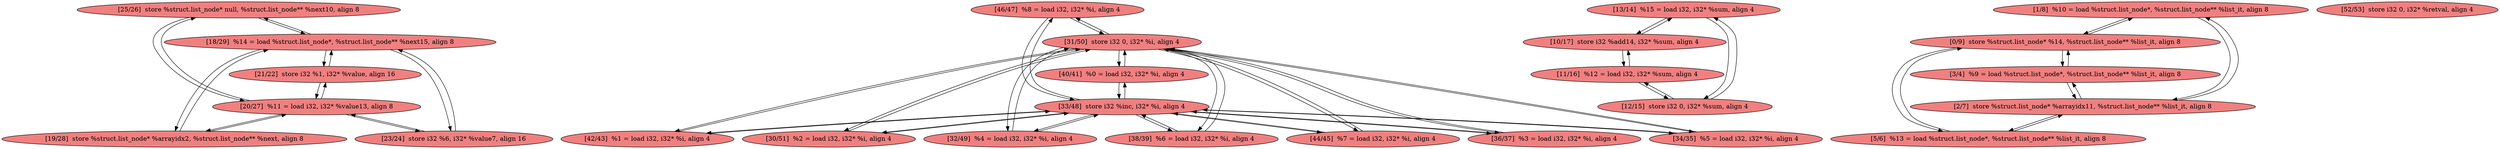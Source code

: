 
digraph G {


node53 [fillcolor=lightcoral,label="[25/26]  store %struct.list_node* null, %struct.list_node** %next10, align 8",shape=ellipse,style=filled ]
node52 [fillcolor=lightcoral,label="[46/47]  %8 = load i32, i32* %i, align 4",shape=ellipse,style=filled ]
node51 [fillcolor=lightcoral,label="[44/45]  %7 = load i32, i32* %i, align 4",shape=ellipse,style=filled ]
node48 [fillcolor=lightcoral,label="[36/37]  %3 = load i32, i32* %i, align 4",shape=ellipse,style=filled ]
node47 [fillcolor=lightcoral,label="[23/24]  store i32 %6, i32* %value7, align 16",shape=ellipse,style=filled ]
node46 [fillcolor=lightcoral,label="[34/35]  %5 = load i32, i32* %i, align 4",shape=ellipse,style=filled ]
node45 [fillcolor=lightcoral,label="[13/14]  %15 = load i32, i32* %sum, align 4",shape=ellipse,style=filled ]
node44 [fillcolor=lightcoral,label="[19/28]  store %struct.list_node* %arrayidx2, %struct.list_node** %next, align 8",shape=ellipse,style=filled ]
node32 [fillcolor=lightcoral,label="[1/8]  %10 = load %struct.list_node*, %struct.list_node** %list_it, align 8",shape=ellipse,style=filled ]
node30 [fillcolor=lightcoral,label="[18/29]  %14 = load %struct.list_node*, %struct.list_node** %next15, align 8",shape=ellipse,style=filled ]
node38 [fillcolor=lightcoral,label="[42/43]  %1 = load i32, i32* %i, align 4",shape=ellipse,style=filled ]
node29 [fillcolor=lightcoral,label="[10/17]  store i32 %add14, i32* %sum, align 4",shape=ellipse,style=filled ]
node33 [fillcolor=lightcoral,label="[12/15]  store i32 0, i32* %sum, align 4",shape=ellipse,style=filled ]
node40 [fillcolor=lightcoral,label="[21/22]  store i32 %1, i32* %value, align 16",shape=ellipse,style=filled ]
node36 [fillcolor=lightcoral,label="[20/27]  %11 = load i32, i32* %value13, align 8",shape=ellipse,style=filled ]
node27 [fillcolor=lightcoral,label="[0/9]  store %struct.list_node* %14, %struct.list_node** %list_it, align 8",shape=ellipse,style=filled ]
node28 [fillcolor=lightcoral,label="[5/6]  %13 = load %struct.list_node*, %struct.list_node** %list_it, align 8",shape=ellipse,style=filled ]
node50 [fillcolor=lightcoral,label="[2/7]  store %struct.list_node* %arrayidx11, %struct.list_node** %list_it, align 8",shape=ellipse,style=filled ]
node34 [fillcolor=lightcoral,label="[30/51]  %2 = load i32, i32* %i, align 4",shape=ellipse,style=filled ]
node49 [fillcolor=lightcoral,label="[32/49]  %4 = load i32, i32* %i, align 4",shape=ellipse,style=filled ]
node35 [fillcolor=lightcoral,label="[38/39]  %6 = load i32, i32* %i, align 4",shape=ellipse,style=filled ]
node31 [fillcolor=lightcoral,label="[11/16]  %12 = load i32, i32* %sum, align 4",shape=ellipse,style=filled ]
node39 [fillcolor=lightcoral,label="[31/50]  store i32 0, i32* %i, align 4",shape=ellipse,style=filled ]
node43 [fillcolor=lightcoral,label="[52/53]  store i32 0, i32* %retval, align 4",shape=ellipse,style=filled ]
node37 [fillcolor=lightcoral,label="[40/41]  %0 = load i32, i32* %i, align 4",shape=ellipse,style=filled ]
node41 [fillcolor=lightcoral,label="[33/48]  store i32 %inc, i32* %i, align 4",shape=ellipse,style=filled ]
node42 [fillcolor=lightcoral,label="[3/4]  %9 = load %struct.list_node*, %struct.list_node** %list_it, align 8",shape=ellipse,style=filled ]

node41->node46 [ ]
node32->node50 [ ]
node50->node42 [ ]
node42->node50 [ ]
node30->node44 [ ]
node48->node41 [ ]
node41->node49 [ ]
node39->node46 [ ]
node39->node51 [ ]
node51->node39 [ ]
node39->node49 [ ]
node32->node27 [ ]
node48->node39 [ ]
node39->node48 [ ]
node39->node37 [ ]
node40->node30 [ ]
node37->node39 [ ]
node41->node52 [ ]
node47->node36 [ ]
node36->node47 [ ]
node35->node39 [ ]
node30->node47 [ ]
node49->node39 [ ]
node47->node30 [ ]
node39->node35 [ ]
node53->node30 [ ]
node41->node34 [ ]
node36->node40 [ ]
node38->node39 [ ]
node29->node45 [ ]
node27->node32 [ ]
node39->node34 [ ]
node28->node27 [ ]
node45->node29 [ ]
node29->node31 [ ]
node42->node27 [ ]
node53->node36 [ ]
node41->node48 [ ]
node50->node28 [ ]
node46->node39 [ ]
node27->node42 [ ]
node52->node39 [ ]
node50->node32 [ ]
node49->node41 [ ]
node36->node53 [ ]
node31->node29 [ ]
node52->node41 [ ]
node27->node28 [ ]
node28->node50 [ ]
node30->node53 [ ]
node40->node36 [ ]
node35->node41 [ ]
node44->node30 [ ]
node38->node41 [ ]
node34->node39 [ ]
node34->node41 [ ]
node41->node37 [ ]
node46->node41 [ ]
node41->node51 [ ]
node39->node52 [ ]
node33->node31 [ ]
node44->node36 [ ]
node36->node44 [ ]
node30->node40 [ ]
node39->node38 [ ]
node31->node33 [ ]
node41->node35 [ ]
node51->node41 [ ]
node41->node38 [ ]
node37->node41 [ ]
node45->node33 [ ]
node33->node45 [ ]


}

